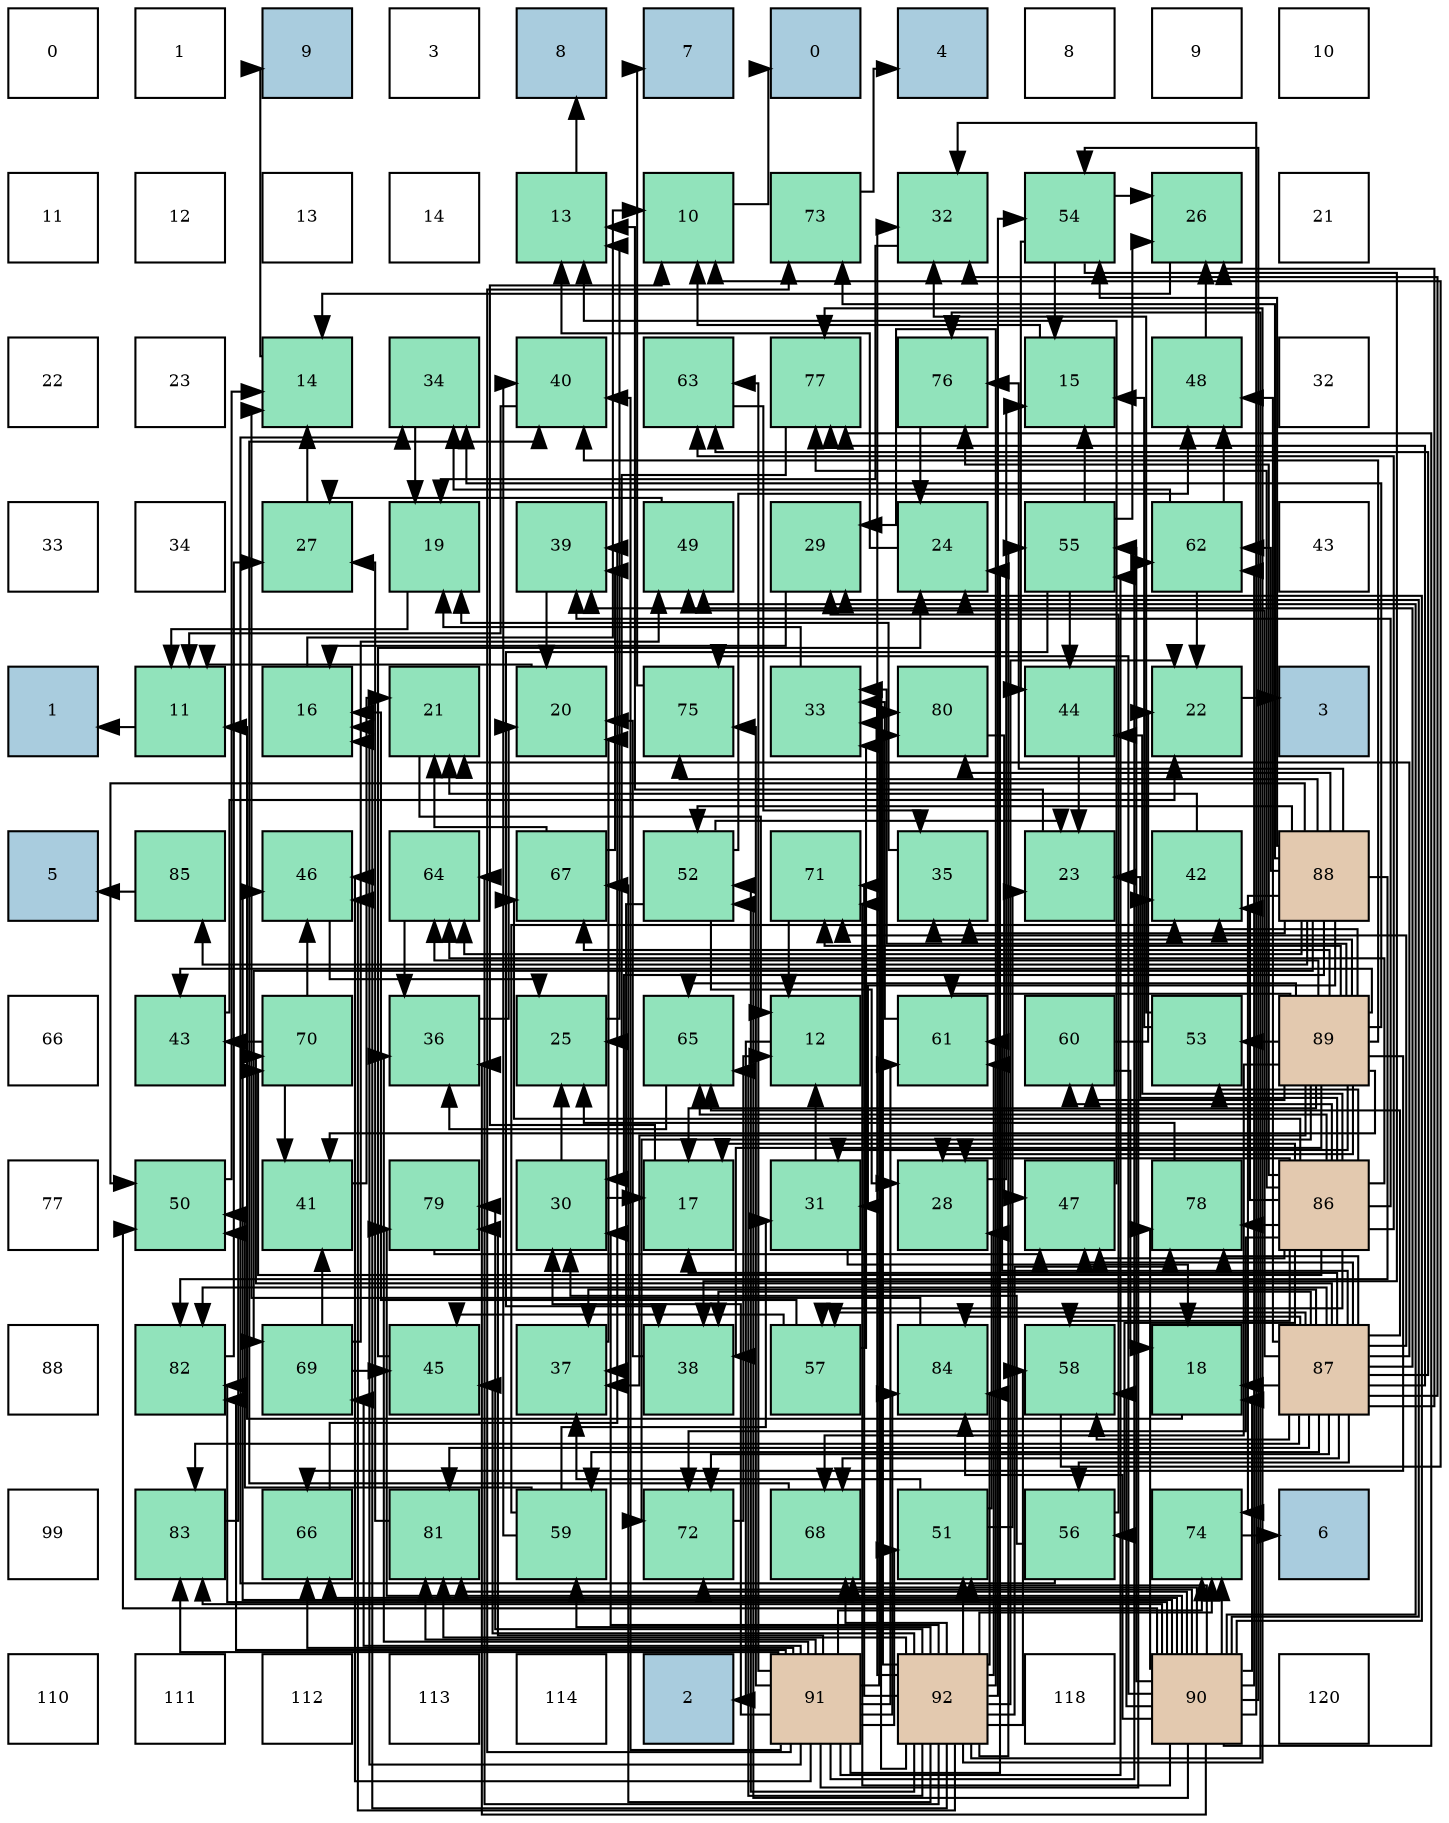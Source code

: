 digraph layout{
 rankdir=TB;
 splines=ortho;
 node [style=filled shape=square fixedsize=true width=0.6];
0[label="0", fontsize=8, fillcolor="#ffffff"];
1[label="1", fontsize=8, fillcolor="#ffffff"];
2[label="9", fontsize=8, fillcolor="#a9ccde"];
3[label="3", fontsize=8, fillcolor="#ffffff"];
4[label="8", fontsize=8, fillcolor="#a9ccde"];
5[label="7", fontsize=8, fillcolor="#a9ccde"];
6[label="0", fontsize=8, fillcolor="#a9ccde"];
7[label="4", fontsize=8, fillcolor="#a9ccde"];
8[label="8", fontsize=8, fillcolor="#ffffff"];
9[label="9", fontsize=8, fillcolor="#ffffff"];
10[label="10", fontsize=8, fillcolor="#ffffff"];
11[label="11", fontsize=8, fillcolor="#ffffff"];
12[label="12", fontsize=8, fillcolor="#ffffff"];
13[label="13", fontsize=8, fillcolor="#ffffff"];
14[label="14", fontsize=8, fillcolor="#ffffff"];
15[label="13", fontsize=8, fillcolor="#91e3bb"];
16[label="10", fontsize=8, fillcolor="#91e3bb"];
17[label="73", fontsize=8, fillcolor="#91e3bb"];
18[label="32", fontsize=8, fillcolor="#91e3bb"];
19[label="54", fontsize=8, fillcolor="#91e3bb"];
20[label="26", fontsize=8, fillcolor="#91e3bb"];
21[label="21", fontsize=8, fillcolor="#ffffff"];
22[label="22", fontsize=8, fillcolor="#ffffff"];
23[label="23", fontsize=8, fillcolor="#ffffff"];
24[label="14", fontsize=8, fillcolor="#91e3bb"];
25[label="34", fontsize=8, fillcolor="#91e3bb"];
26[label="40", fontsize=8, fillcolor="#91e3bb"];
27[label="63", fontsize=8, fillcolor="#91e3bb"];
28[label="77", fontsize=8, fillcolor="#91e3bb"];
29[label="76", fontsize=8, fillcolor="#91e3bb"];
30[label="15", fontsize=8, fillcolor="#91e3bb"];
31[label="48", fontsize=8, fillcolor="#91e3bb"];
32[label="32", fontsize=8, fillcolor="#ffffff"];
33[label="33", fontsize=8, fillcolor="#ffffff"];
34[label="34", fontsize=8, fillcolor="#ffffff"];
35[label="27", fontsize=8, fillcolor="#91e3bb"];
36[label="19", fontsize=8, fillcolor="#91e3bb"];
37[label="39", fontsize=8, fillcolor="#91e3bb"];
38[label="49", fontsize=8, fillcolor="#91e3bb"];
39[label="29", fontsize=8, fillcolor="#91e3bb"];
40[label="24", fontsize=8, fillcolor="#91e3bb"];
41[label="55", fontsize=8, fillcolor="#91e3bb"];
42[label="62", fontsize=8, fillcolor="#91e3bb"];
43[label="43", fontsize=8, fillcolor="#ffffff"];
44[label="1", fontsize=8, fillcolor="#a9ccde"];
45[label="11", fontsize=8, fillcolor="#91e3bb"];
46[label="16", fontsize=8, fillcolor="#91e3bb"];
47[label="21", fontsize=8, fillcolor="#91e3bb"];
48[label="20", fontsize=8, fillcolor="#91e3bb"];
49[label="75", fontsize=8, fillcolor="#91e3bb"];
50[label="33", fontsize=8, fillcolor="#91e3bb"];
51[label="80", fontsize=8, fillcolor="#91e3bb"];
52[label="44", fontsize=8, fillcolor="#91e3bb"];
53[label="22", fontsize=8, fillcolor="#91e3bb"];
54[label="3", fontsize=8, fillcolor="#a9ccde"];
55[label="5", fontsize=8, fillcolor="#a9ccde"];
56[label="85", fontsize=8, fillcolor="#91e3bb"];
57[label="46", fontsize=8, fillcolor="#91e3bb"];
58[label="64", fontsize=8, fillcolor="#91e3bb"];
59[label="67", fontsize=8, fillcolor="#91e3bb"];
60[label="52", fontsize=8, fillcolor="#91e3bb"];
61[label="71", fontsize=8, fillcolor="#91e3bb"];
62[label="35", fontsize=8, fillcolor="#91e3bb"];
63[label="23", fontsize=8, fillcolor="#91e3bb"];
64[label="42", fontsize=8, fillcolor="#91e3bb"];
65[label="88", fontsize=8, fillcolor="#e3c9af"];
66[label="66", fontsize=8, fillcolor="#ffffff"];
67[label="43", fontsize=8, fillcolor="#91e3bb"];
68[label="70", fontsize=8, fillcolor="#91e3bb"];
69[label="36", fontsize=8, fillcolor="#91e3bb"];
70[label="25", fontsize=8, fillcolor="#91e3bb"];
71[label="65", fontsize=8, fillcolor="#91e3bb"];
72[label="12", fontsize=8, fillcolor="#91e3bb"];
73[label="61", fontsize=8, fillcolor="#91e3bb"];
74[label="60", fontsize=8, fillcolor="#91e3bb"];
75[label="53", fontsize=8, fillcolor="#91e3bb"];
76[label="89", fontsize=8, fillcolor="#e3c9af"];
77[label="77", fontsize=8, fillcolor="#ffffff"];
78[label="50", fontsize=8, fillcolor="#91e3bb"];
79[label="41", fontsize=8, fillcolor="#91e3bb"];
80[label="79", fontsize=8, fillcolor="#91e3bb"];
81[label="30", fontsize=8, fillcolor="#91e3bb"];
82[label="17", fontsize=8, fillcolor="#91e3bb"];
83[label="31", fontsize=8, fillcolor="#91e3bb"];
84[label="28", fontsize=8, fillcolor="#91e3bb"];
85[label="47", fontsize=8, fillcolor="#91e3bb"];
86[label="78", fontsize=8, fillcolor="#91e3bb"];
87[label="86", fontsize=8, fillcolor="#e3c9af"];
88[label="88", fontsize=8, fillcolor="#ffffff"];
89[label="82", fontsize=8, fillcolor="#91e3bb"];
90[label="69", fontsize=8, fillcolor="#91e3bb"];
91[label="45", fontsize=8, fillcolor="#91e3bb"];
92[label="37", fontsize=8, fillcolor="#91e3bb"];
93[label="38", fontsize=8, fillcolor="#91e3bb"];
94[label="57", fontsize=8, fillcolor="#91e3bb"];
95[label="84", fontsize=8, fillcolor="#91e3bb"];
96[label="58", fontsize=8, fillcolor="#91e3bb"];
97[label="18", fontsize=8, fillcolor="#91e3bb"];
98[label="87", fontsize=8, fillcolor="#e3c9af"];
99[label="99", fontsize=8, fillcolor="#ffffff"];
100[label="83", fontsize=8, fillcolor="#91e3bb"];
101[label="66", fontsize=8, fillcolor="#91e3bb"];
102[label="81", fontsize=8, fillcolor="#91e3bb"];
103[label="59", fontsize=8, fillcolor="#91e3bb"];
104[label="72", fontsize=8, fillcolor="#91e3bb"];
105[label="68", fontsize=8, fillcolor="#91e3bb"];
106[label="51", fontsize=8, fillcolor="#91e3bb"];
107[label="56", fontsize=8, fillcolor="#91e3bb"];
108[label="74", fontsize=8, fillcolor="#91e3bb"];
109[label="6", fontsize=8, fillcolor="#a9ccde"];
110[label="110", fontsize=8, fillcolor="#ffffff"];
111[label="111", fontsize=8, fillcolor="#ffffff"];
112[label="112", fontsize=8, fillcolor="#ffffff"];
113[label="113", fontsize=8, fillcolor="#ffffff"];
114[label="114", fontsize=8, fillcolor="#ffffff"];
115[label="2", fontsize=8, fillcolor="#a9ccde"];
116[label="91", fontsize=8, fillcolor="#e3c9af"];
117[label="92", fontsize=8, fillcolor="#e3c9af"];
118[label="118", fontsize=8, fillcolor="#ffffff"];
119[label="90", fontsize=8, fillcolor="#e3c9af"];
120[label="120", fontsize=8, fillcolor="#ffffff"];
edge [constraint=false, style=vis];16 -> 6;
45 -> 44;
72 -> 115;
15 -> 4;
24 -> 2;
30 -> 16;
46 -> 16;
82 -> 16;
97 -> 45;
36 -> 45;
48 -> 45;
47 -> 72;
53 -> 54;
63 -> 15;
40 -> 15;
70 -> 15;
20 -> 24;
35 -> 24;
84 -> 30;
39 -> 46;
81 -> 82;
81 -> 70;
83 -> 72;
83 -> 97;
18 -> 36;
50 -> 36;
25 -> 36;
62 -> 36;
69 -> 48;
92 -> 48;
93 -> 48;
37 -> 48;
26 -> 45;
79 -> 47;
64 -> 47;
67 -> 53;
52 -> 63;
91 -> 40;
57 -> 70;
85 -> 15;
31 -> 20;
38 -> 35;
78 -> 24;
106 -> 63;
106 -> 84;
106 -> 92;
60 -> 63;
60 -> 84;
60 -> 92;
60 -> 31;
75 -> 30;
75 -> 18;
19 -> 30;
19 -> 20;
19 -> 93;
19 -> 52;
41 -> 30;
41 -> 20;
41 -> 93;
41 -> 52;
107 -> 39;
107 -> 81;
107 -> 25;
94 -> 46;
94 -> 50;
94 -> 91;
96 -> 16;
103 -> 83;
103 -> 26;
103 -> 64;
103 -> 78;
74 -> 97;
74 -> 53;
73 -> 50;
42 -> 53;
42 -> 25;
42 -> 31;
27 -> 62;
58 -> 69;
71 -> 69;
101 -> 37;
59 -> 47;
59 -> 37;
105 -> 26;
90 -> 79;
90 -> 91;
90 -> 38;
68 -> 79;
68 -> 67;
68 -> 57;
61 -> 72;
104 -> 72;
17 -> 7;
108 -> 109;
49 -> 5;
29 -> 40;
28 -> 70;
86 -> 70;
80 -> 85;
51 -> 85;
102 -> 35;
89 -> 35;
100 -> 78;
95 -> 24;
56 -> 55;
87 -> 82;
87 -> 63;
87 -> 84;
87 -> 37;
87 -> 64;
87 -> 52;
87 -> 85;
87 -> 75;
87 -> 107;
87 -> 94;
87 -> 96;
87 -> 74;
87 -> 27;
87 -> 58;
87 -> 71;
87 -> 59;
87 -> 68;
87 -> 104;
87 -> 29;
87 -> 28;
87 -> 86;
98 -> 82;
98 -> 97;
98 -> 47;
98 -> 20;
98 -> 18;
98 -> 92;
98 -> 93;
98 -> 37;
98 -> 85;
98 -> 31;
98 -> 38;
98 -> 107;
98 -> 94;
98 -> 96;
98 -> 103;
98 -> 73;
98 -> 27;
98 -> 71;
98 -> 105;
98 -> 68;
98 -> 61;
98 -> 104;
98 -> 28;
98 -> 86;
98 -> 102;
98 -> 89;
98 -> 100;
98 -> 95;
65 -> 81;
65 -> 83;
65 -> 62;
65 -> 78;
65 -> 60;
65 -> 19;
65 -> 42;
65 -> 58;
65 -> 90;
65 -> 17;
65 -> 108;
65 -> 49;
65 -> 29;
65 -> 51;
65 -> 89;
65 -> 56;
76 -> 82;
76 -> 84;
76 -> 83;
76 -> 50;
76 -> 25;
76 -> 62;
76 -> 92;
76 -> 93;
76 -> 26;
76 -> 79;
76 -> 64;
76 -> 67;
76 -> 75;
76 -> 74;
76 -> 73;
76 -> 58;
76 -> 71;
76 -> 101;
76 -> 59;
76 -> 105;
76 -> 61;
76 -> 104;
119 -> 97;
119 -> 40;
119 -> 39;
119 -> 18;
119 -> 69;
119 -> 57;
119 -> 38;
119 -> 78;
119 -> 106;
119 -> 60;
119 -> 19;
119 -> 41;
119 -> 96;
119 -> 42;
119 -> 101;
119 -> 105;
119 -> 61;
119 -> 104;
119 -> 108;
119 -> 49;
119 -> 28;
119 -> 86;
119 -> 80;
119 -> 102;
119 -> 89;
119 -> 100;
119 -> 95;
116 -> 46;
116 -> 40;
116 -> 81;
116 -> 69;
116 -> 26;
116 -> 64;
116 -> 57;
116 -> 106;
116 -> 41;
116 -> 73;
116 -> 42;
116 -> 27;
116 -> 101;
116 -> 90;
116 -> 17;
116 -> 108;
116 -> 49;
116 -> 80;
116 -> 51;
116 -> 102;
116 -> 89;
116 -> 100;
116 -> 95;
117 -> 46;
117 -> 53;
117 -> 39;
117 -> 81;
117 -> 18;
117 -> 50;
117 -> 91;
117 -> 57;
117 -> 106;
117 -> 60;
117 -> 19;
117 -> 41;
117 -> 96;
117 -> 103;
117 -> 73;
117 -> 58;
117 -> 71;
117 -> 59;
117 -> 105;
117 -> 61;
117 -> 108;
117 -> 29;
117 -> 28;
117 -> 86;
117 -> 80;
117 -> 51;
117 -> 102;
117 -> 95;
edge [constraint=true, style=invis];
0 -> 11 -> 22 -> 33 -> 44 -> 55 -> 66 -> 77 -> 88 -> 99 -> 110;
1 -> 12 -> 23 -> 34 -> 45 -> 56 -> 67 -> 78 -> 89 -> 100 -> 111;
2 -> 13 -> 24 -> 35 -> 46 -> 57 -> 68 -> 79 -> 90 -> 101 -> 112;
3 -> 14 -> 25 -> 36 -> 47 -> 58 -> 69 -> 80 -> 91 -> 102 -> 113;
4 -> 15 -> 26 -> 37 -> 48 -> 59 -> 70 -> 81 -> 92 -> 103 -> 114;
5 -> 16 -> 27 -> 38 -> 49 -> 60 -> 71 -> 82 -> 93 -> 104 -> 115;
6 -> 17 -> 28 -> 39 -> 50 -> 61 -> 72 -> 83 -> 94 -> 105 -> 116;
7 -> 18 -> 29 -> 40 -> 51 -> 62 -> 73 -> 84 -> 95 -> 106 -> 117;
8 -> 19 -> 30 -> 41 -> 52 -> 63 -> 74 -> 85 -> 96 -> 107 -> 118;
9 -> 20 -> 31 -> 42 -> 53 -> 64 -> 75 -> 86 -> 97 -> 108 -> 119;
10 -> 21 -> 32 -> 43 -> 54 -> 65 -> 76 -> 87 -> 98 -> 109 -> 120;
rank = same {0 -> 1 -> 2 -> 3 -> 4 -> 5 -> 6 -> 7 -> 8 -> 9 -> 10};
rank = same {11 -> 12 -> 13 -> 14 -> 15 -> 16 -> 17 -> 18 -> 19 -> 20 -> 21};
rank = same {22 -> 23 -> 24 -> 25 -> 26 -> 27 -> 28 -> 29 -> 30 -> 31 -> 32};
rank = same {33 -> 34 -> 35 -> 36 -> 37 -> 38 -> 39 -> 40 -> 41 -> 42 -> 43};
rank = same {44 -> 45 -> 46 -> 47 -> 48 -> 49 -> 50 -> 51 -> 52 -> 53 -> 54};
rank = same {55 -> 56 -> 57 -> 58 -> 59 -> 60 -> 61 -> 62 -> 63 -> 64 -> 65};
rank = same {66 -> 67 -> 68 -> 69 -> 70 -> 71 -> 72 -> 73 -> 74 -> 75 -> 76};
rank = same {77 -> 78 -> 79 -> 80 -> 81 -> 82 -> 83 -> 84 -> 85 -> 86 -> 87};
rank = same {88 -> 89 -> 90 -> 91 -> 92 -> 93 -> 94 -> 95 -> 96 -> 97 -> 98};
rank = same {99 -> 100 -> 101 -> 102 -> 103 -> 104 -> 105 -> 106 -> 107 -> 108 -> 109};
rank = same {110 -> 111 -> 112 -> 113 -> 114 -> 115 -> 116 -> 117 -> 118 -> 119 -> 120};
}